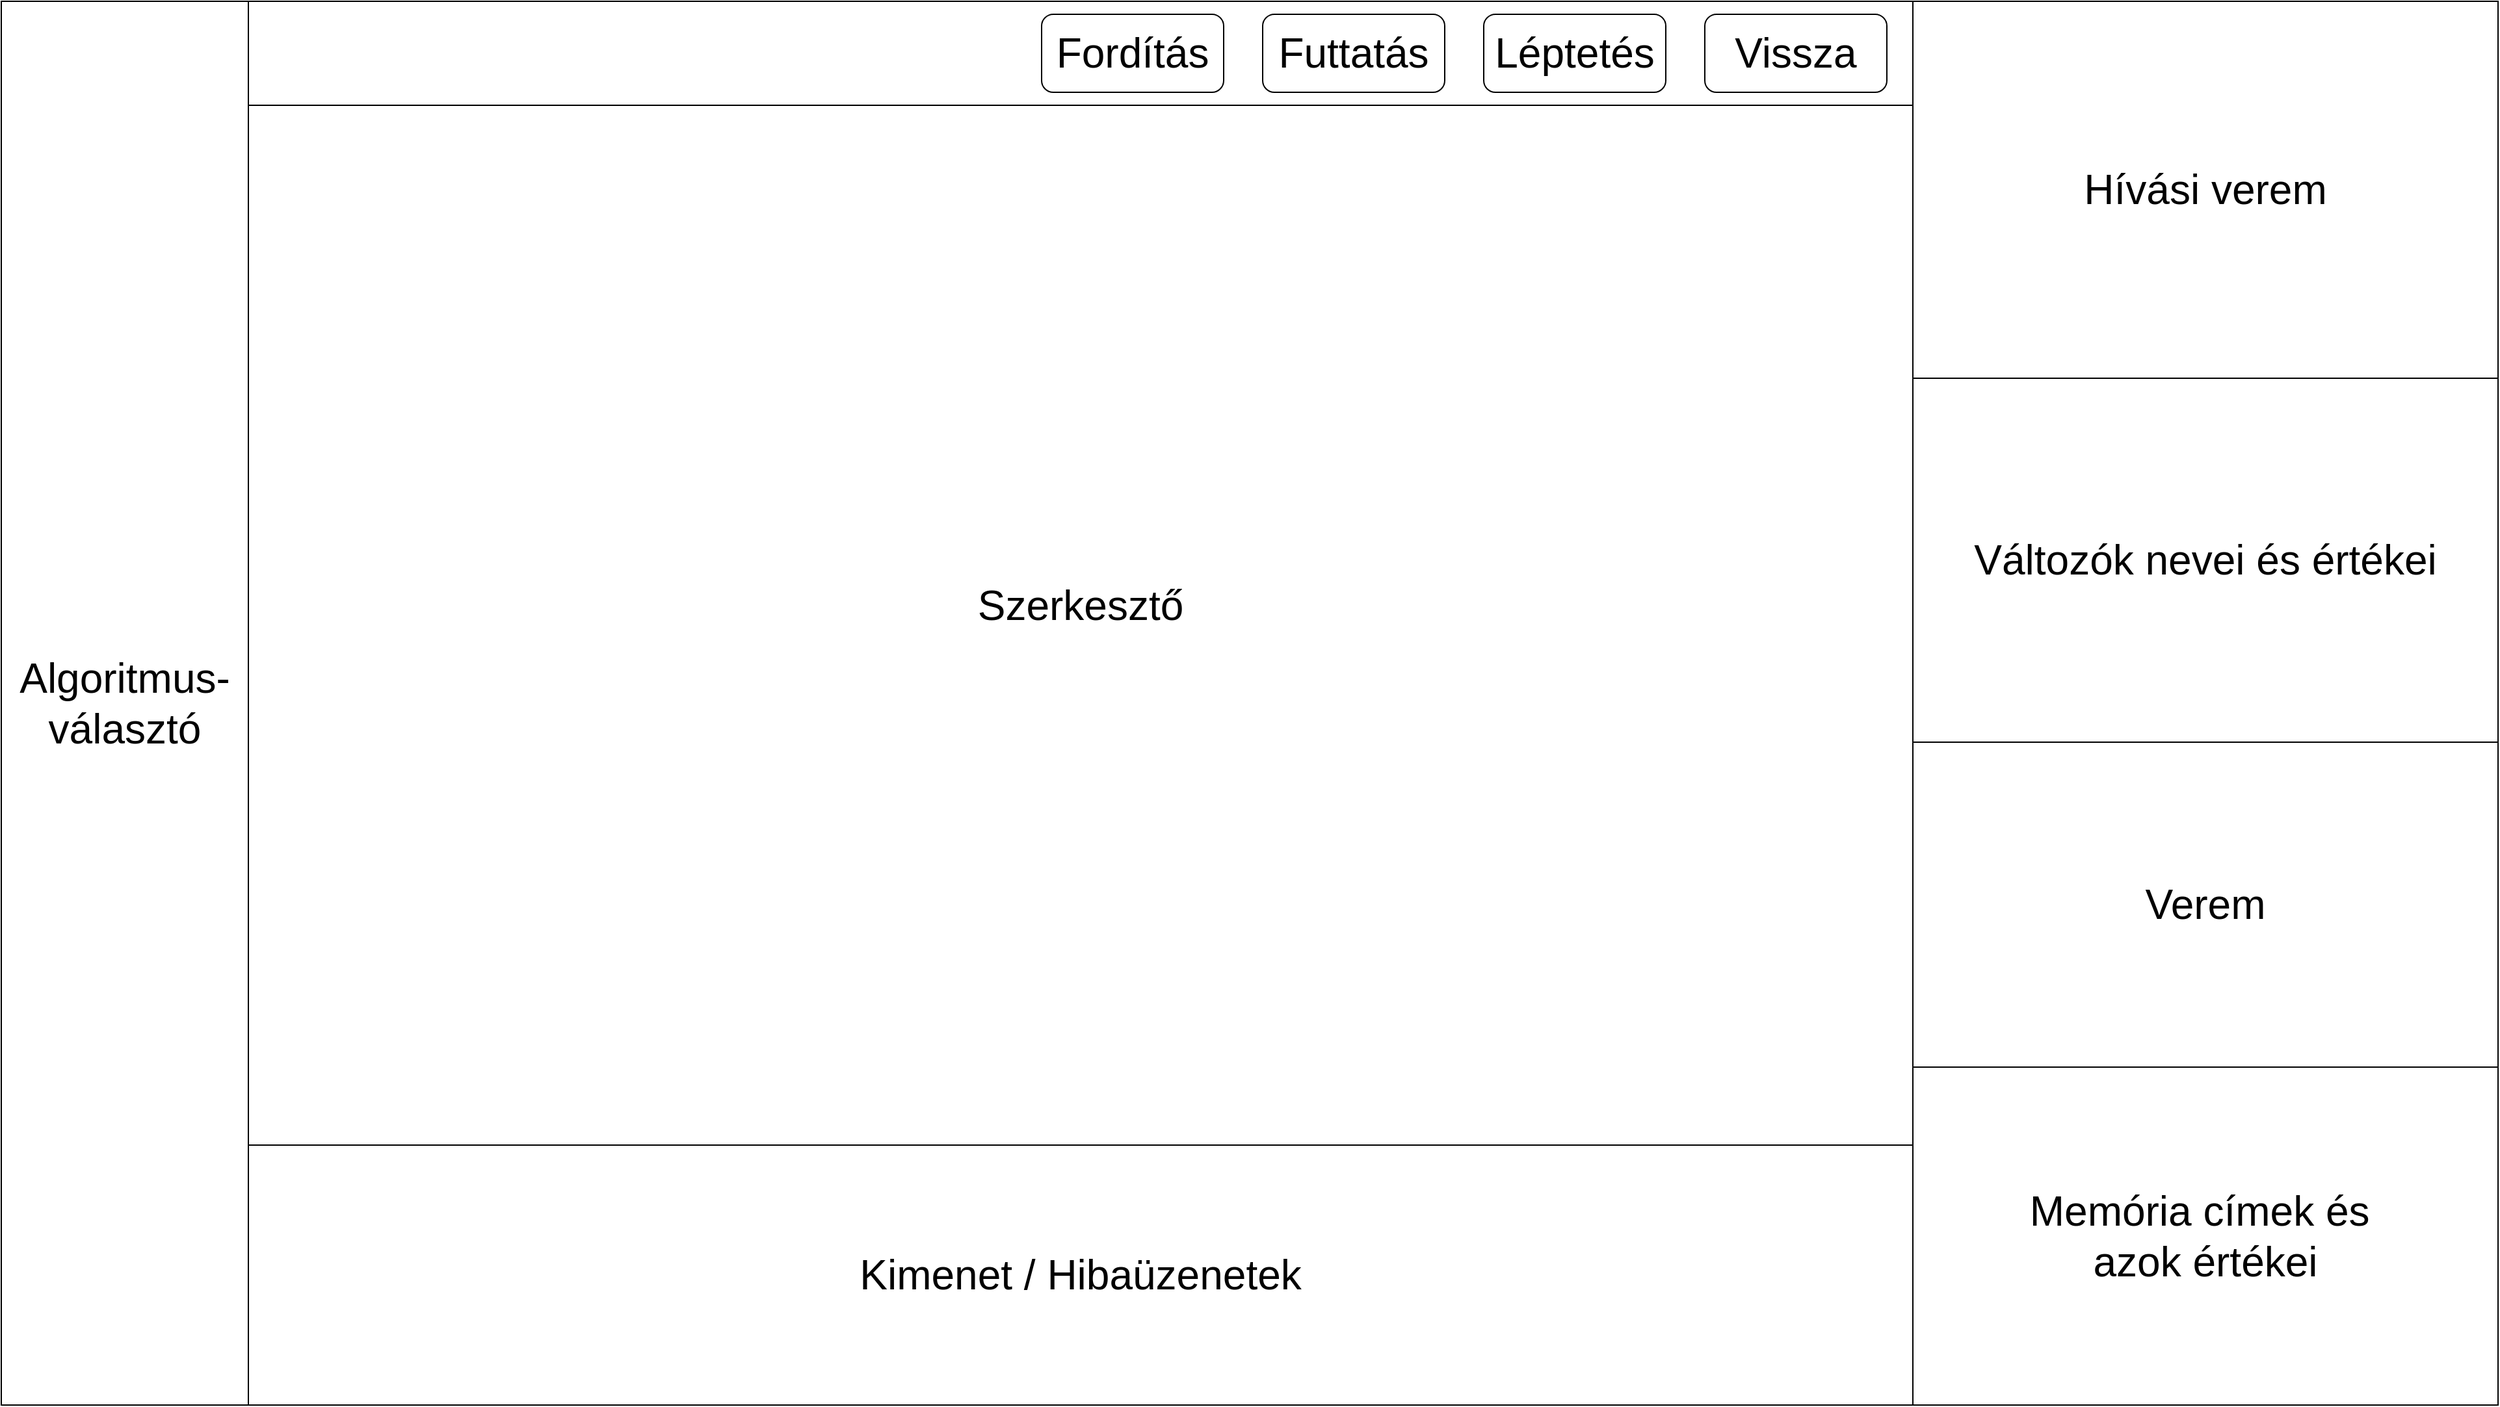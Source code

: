 <mxfile version="22.1.3" type="device">
  <diagram name="Page-1" id="nJbTRbrrV3Z3or0_J4dT">
    <mxGraphModel dx="2963" dy="1689" grid="1" gridSize="10" guides="1" tooltips="1" connect="1" arrows="1" fold="1" page="1" pageScale="1" pageWidth="850" pageHeight="1100" math="0" shadow="0">
      <root>
        <mxCell id="0" />
        <mxCell id="1" parent="0" />
        <mxCell id="n42bDRlxxmmbjbR2qBaj-1" value="" style="rounded=0;whiteSpace=wrap;html=1;" vertex="1" parent="1">
          <mxGeometry x="120" y="440" width="1920" height="1080" as="geometry" />
        </mxCell>
        <mxCell id="n42bDRlxxmmbjbR2qBaj-2" value="&lt;font style=&quot;font-size: 32px;&quot;&gt;Algoritmus-választó&lt;/font&gt;" style="rounded=0;whiteSpace=wrap;html=1;" vertex="1" parent="1">
          <mxGeometry x="120" y="440" width="190" height="1080" as="geometry" />
        </mxCell>
        <mxCell id="n42bDRlxxmmbjbR2qBaj-3" value="&lt;font style=&quot;font-size: 32px;&quot;&gt;Szerkesztő&lt;/font&gt;" style="rounded=0;whiteSpace=wrap;html=1;" vertex="1" parent="1">
          <mxGeometry x="310" y="490" width="1280" height="830" as="geometry" />
        </mxCell>
        <mxCell id="n42bDRlxxmmbjbR2qBaj-4" value="&lt;font style=&quot;font-size: 32px;&quot;&gt;Kimenet / Hibaüzenetek&lt;/font&gt;" style="rounded=0;whiteSpace=wrap;html=1;" vertex="1" parent="1">
          <mxGeometry x="310" y="1320" width="1280" height="200" as="geometry" />
        </mxCell>
        <mxCell id="n42bDRlxxmmbjbR2qBaj-6" value="&lt;font style=&quot;font-size: 32px;&quot;&gt;Hívási verem&lt;/font&gt;" style="rounded=0;whiteSpace=wrap;html=1;" vertex="1" parent="1">
          <mxGeometry x="1590" y="440" width="450" height="290" as="geometry" />
        </mxCell>
        <mxCell id="n42bDRlxxmmbjbR2qBaj-7" value="&lt;font style=&quot;font-size: 32px;&quot;&gt;Változók nevei és értékei&lt;/font&gt;" style="rounded=0;whiteSpace=wrap;html=1;" vertex="1" parent="1">
          <mxGeometry x="1590" y="730" width="450" height="280" as="geometry" />
        </mxCell>
        <mxCell id="n42bDRlxxmmbjbR2qBaj-8" value="&lt;font style=&quot;font-size: 32px;&quot;&gt;Verem&lt;/font&gt;" style="rounded=0;whiteSpace=wrap;html=1;" vertex="1" parent="1">
          <mxGeometry x="1590" y="1010" width="450" height="250" as="geometry" />
        </mxCell>
        <mxCell id="n42bDRlxxmmbjbR2qBaj-9" value="&lt;div&gt;&lt;font style=&quot;font-size: 32px;&quot;&gt;Memória címek és&amp;nbsp;&lt;/font&gt;&lt;/div&gt;&lt;div&gt;&lt;font style=&quot;font-size: 32px;&quot;&gt;azok értékei&lt;/font&gt;&lt;/div&gt;" style="rounded=0;whiteSpace=wrap;html=1;" vertex="1" parent="1">
          <mxGeometry x="1590" y="1260" width="450" height="260" as="geometry" />
        </mxCell>
        <mxCell id="n42bDRlxxmmbjbR2qBaj-10" value="" style="rounded=0;whiteSpace=wrap;html=1;" vertex="1" parent="1">
          <mxGeometry x="310" y="440" width="1280" height="80" as="geometry" />
        </mxCell>
        <mxCell id="n42bDRlxxmmbjbR2qBaj-14" value="&lt;font style=&quot;font-size: 32px;&quot;&gt;Fordítás&lt;/font&gt;" style="rounded=1;whiteSpace=wrap;html=1;" vertex="1" parent="1">
          <mxGeometry x="920" y="450" width="140" height="60" as="geometry" />
        </mxCell>
        <mxCell id="n42bDRlxxmmbjbR2qBaj-16" value="&lt;font style=&quot;font-size: 32px;&quot;&gt;Futtatás&lt;/font&gt;" style="rounded=1;whiteSpace=wrap;html=1;" vertex="1" parent="1">
          <mxGeometry x="1090" y="450" width="140" height="60" as="geometry" />
        </mxCell>
        <mxCell id="n42bDRlxxmmbjbR2qBaj-17" value="&lt;font style=&quot;font-size: 32px;&quot;&gt;Léptetés&lt;/font&gt;" style="rounded=1;whiteSpace=wrap;html=1;" vertex="1" parent="1">
          <mxGeometry x="1260" y="450" width="140" height="60" as="geometry" />
        </mxCell>
        <mxCell id="n42bDRlxxmmbjbR2qBaj-18" value="&lt;font style=&quot;font-size: 32px;&quot;&gt;Vissza&lt;/font&gt;" style="rounded=1;whiteSpace=wrap;html=1;" vertex="1" parent="1">
          <mxGeometry x="1430" y="450" width="140" height="60" as="geometry" />
        </mxCell>
      </root>
    </mxGraphModel>
  </diagram>
</mxfile>
